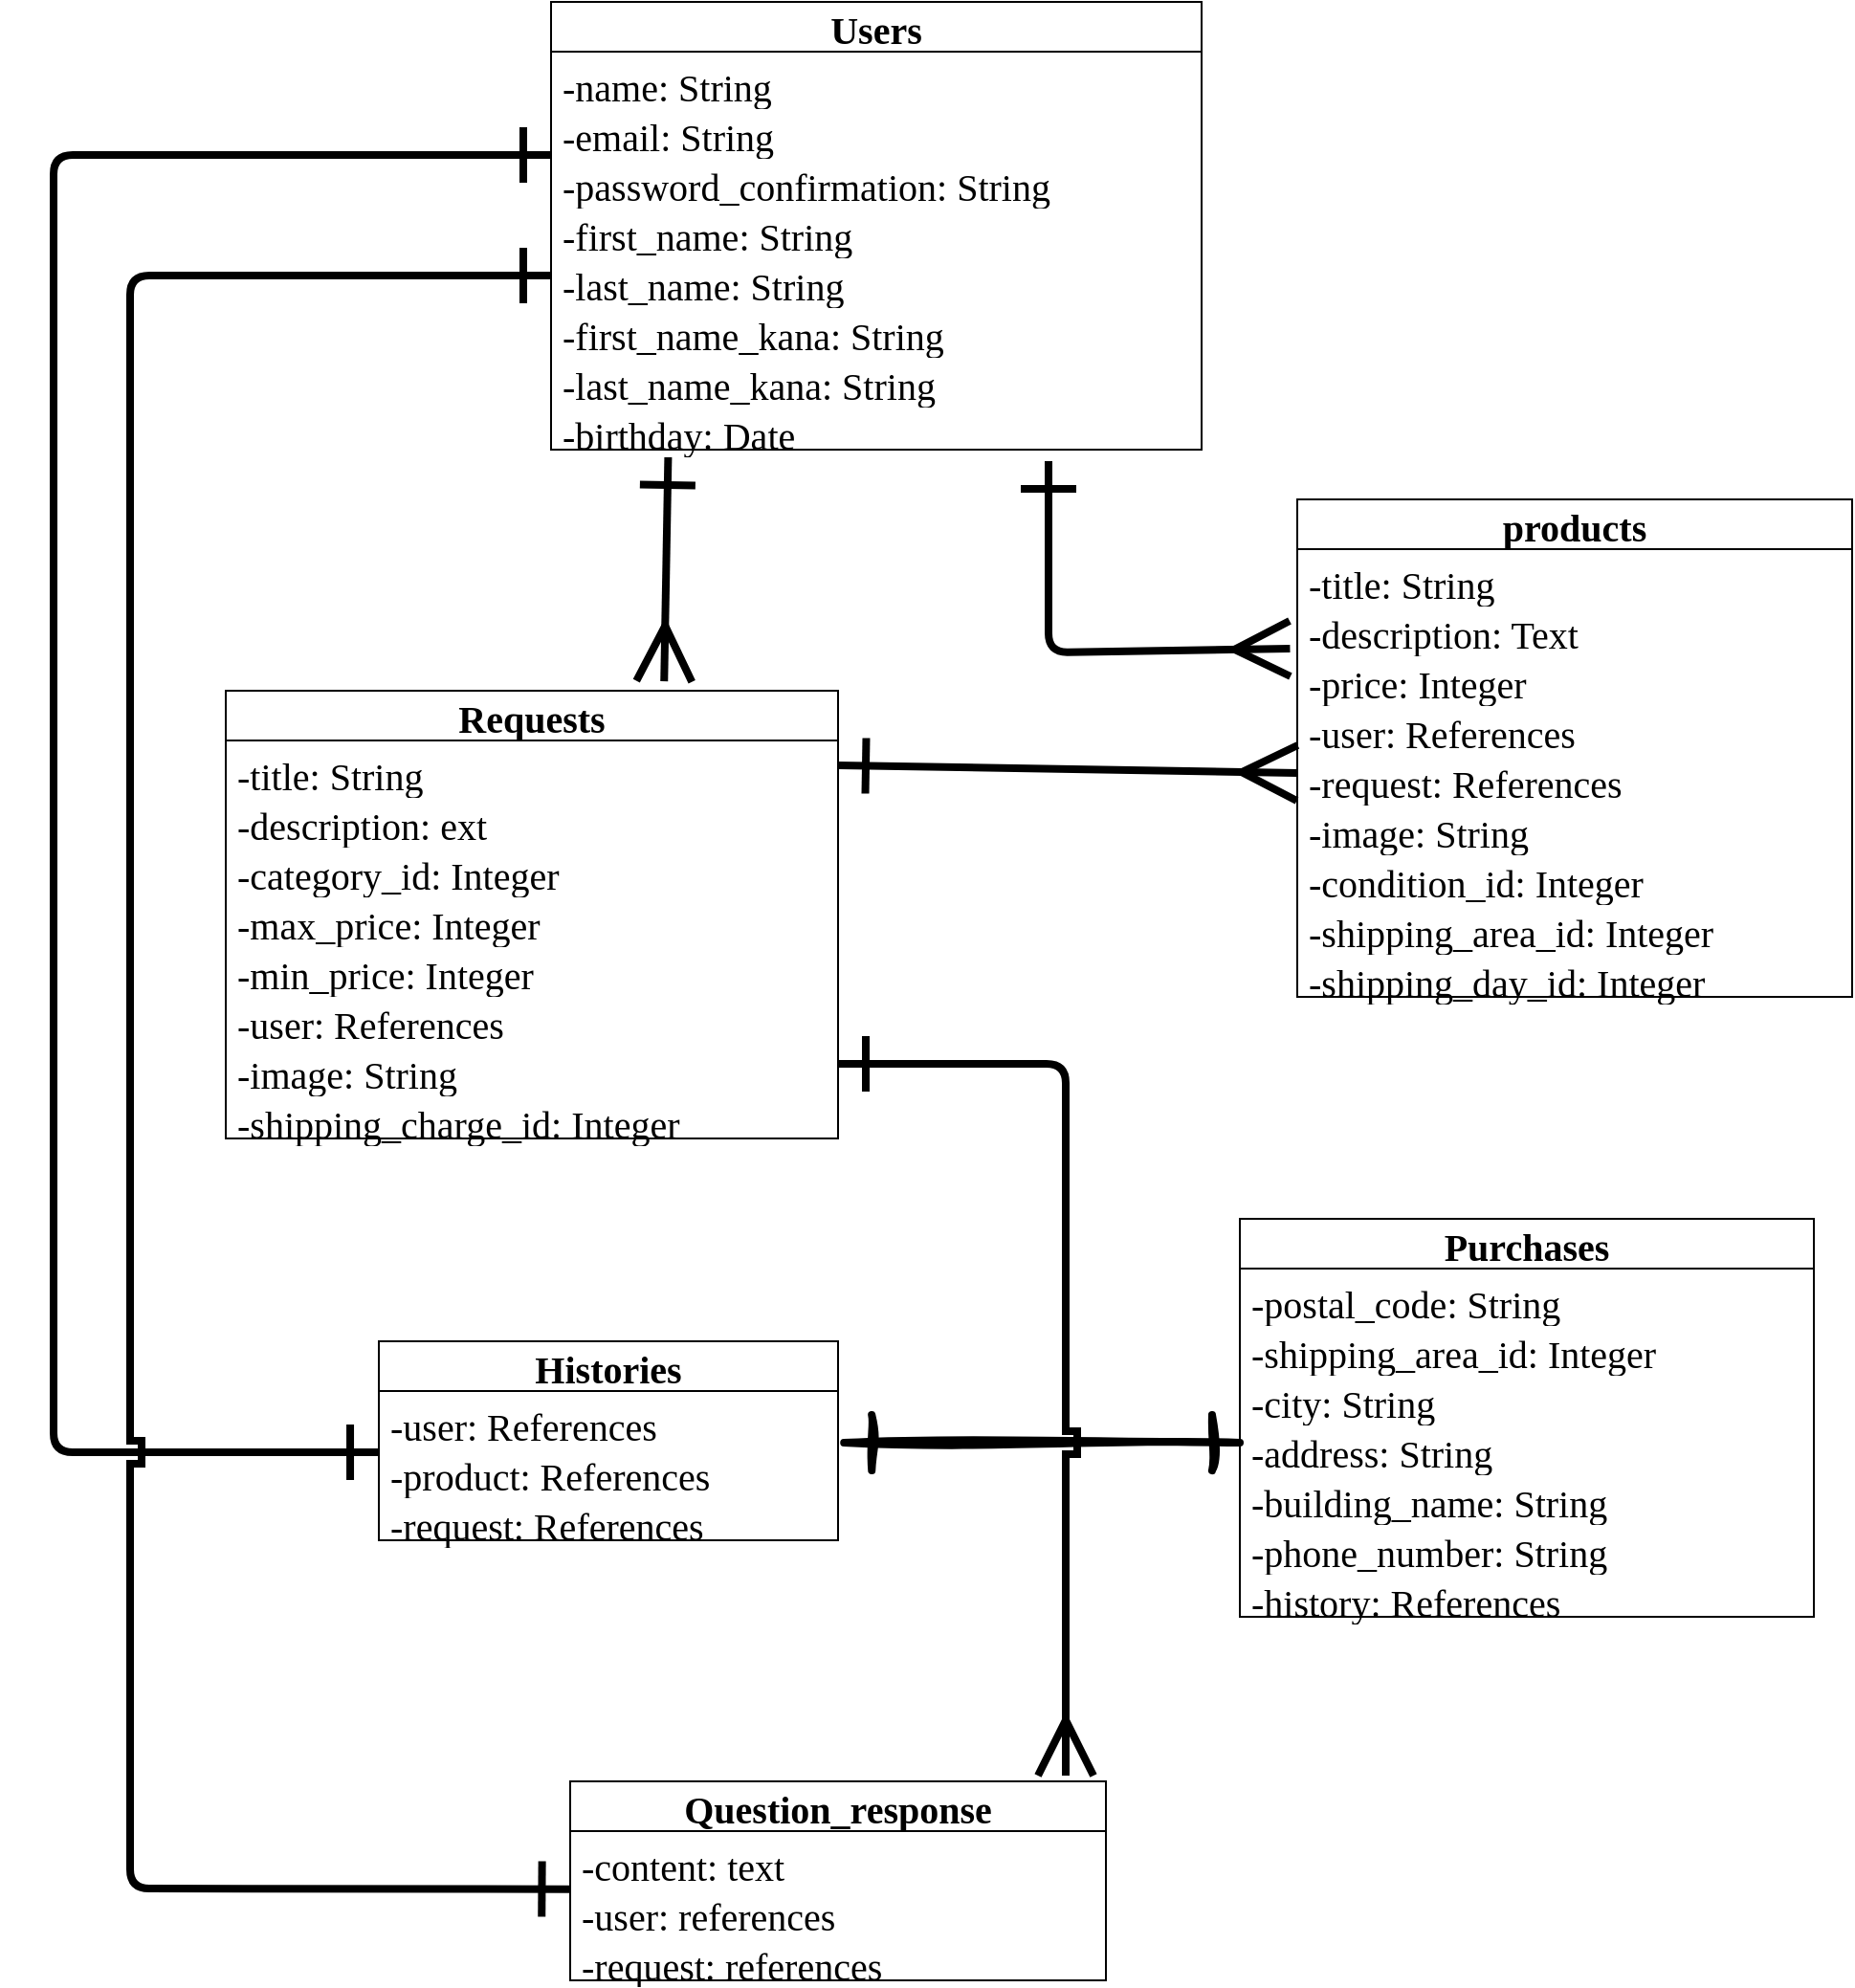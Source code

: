 <mxfile>
    <diagram id="KhmM2DmUSDTM8kPFSJJC" name="ページ1">
        <mxGraphModel dx="2395" dy="962" grid="1" gridSize="10" guides="1" tooltips="1" connect="1" arrows="1" fold="1" page="1" pageScale="1" pageWidth="827" pageHeight="1169" math="0" shadow="0">
            <root>
                <mxCell id="0"/>
                <mxCell id="1" parent="0"/>
                <mxCell id="206" style="edgeStyle=none;hachureGap=4;html=1;fontFamily=Verdana;fontSize=16;strokeWidth=4;startArrow=ERone;startFill=0;endArrow=ERmany;endFill=0;targetPerimeterSpacing=8;sourcePerimeterSpacing=8;jumpStyle=sharp;endSize=24;startSize=24;exitX=0.18;exitY=1.154;exitDx=0;exitDy=0;exitPerimeter=0;entryX=0.716;entryY=-0.021;entryDx=0;entryDy=0;entryPerimeter=0;" edge="1" parent="1" source="170" target="171">
                    <mxGeometry relative="1" as="geometry">
                        <mxPoint x="157" y="395" as="targetPoint"/>
                    </mxGeometry>
                </mxCell>
                <mxCell id="207" style="edgeStyle=none;shape=connector;rounded=1;hachureGap=4;jumpStyle=sharp;html=1;entryX=-0.013;entryY=0;entryDx=0;entryDy=0;labelBackgroundColor=default;strokeColor=default;strokeWidth=4;fontFamily=Verdana;fontSize=16;fontColor=default;startArrow=ERone;startFill=0;endArrow=ERmany;endFill=0;startSize=24;endSize=24;sourcePerimeterSpacing=8;targetPerimeterSpacing=8;entryPerimeter=0;" edge="1" parent="1" target="183">
                    <mxGeometry relative="1" as="geometry">
                        <mxPoint x="360" y="280" as="sourcePoint"/>
                        <Array as="points">
                            <mxPoint x="360" y="380"/>
                        </Array>
                    </mxGeometry>
                </mxCell>
                <mxCell id="208" style="edgeStyle=none;shape=connector;rounded=1;sketch=1;hachureGap=4;jiggle=2;curveFitting=1;jumpStyle=sharp;html=1;entryX=0;entryY=0.5;entryDx=0;entryDy=0;labelBackgroundColor=default;strokeColor=default;strokeWidth=4;fontFamily=Verdana;fontSize=16;fontColor=default;startArrow=ERone;startFill=0;endArrow=ERone;endFill=0;startSize=24;endSize=24;sourcePerimeterSpacing=8;targetPerimeterSpacing=8;exitX=1.013;exitY=0.038;exitDx=0;exitDy=0;exitPerimeter=0;" edge="1" parent="1" source="200" target="194">
                    <mxGeometry relative="1" as="geometry">
                        <Array as="points"/>
                    </mxGeometry>
                </mxCell>
                <mxCell id="209" style="edgeStyle=none;shape=connector;rounded=1;hachureGap=4;jumpStyle=sharp;html=1;entryX=-0.002;entryY=1.231;entryDx=0;entryDy=0;entryPerimeter=0;labelBackgroundColor=default;strokeColor=default;strokeWidth=4;fontFamily=Verdana;fontSize=16;fontColor=default;startArrow=ERone;startFill=0;endArrow=ERone;endFill=0;startSize=24;endSize=24;sourcePerimeterSpacing=8;targetPerimeterSpacing=8;exitX=0;exitY=0.077;exitDx=0;exitDy=0;exitPerimeter=0;" edge="1" parent="1" source="165" target="199">
                    <mxGeometry relative="1" as="geometry">
                        <Array as="points">
                            <mxPoint x="40" y="120"/>
                            <mxPoint x="-160" y="120"/>
                            <mxPoint x="-160" y="470"/>
                            <mxPoint x="-160" y="798"/>
                        </Array>
                    </mxGeometry>
                </mxCell>
                <mxCell id="162" value="Users" style="swimlane;fontStyle=1;childLayout=stackLayout;horizontal=1;startSize=26;horizontalStack=0;resizeParent=1;resizeParentMax=0;resizeLast=0;collapsible=1;marginBottom=0;rounded=0;shadow=0;sketch=0;hachureGap=4;jiggle=2;curveFitting=1;fontFamily=Verdana;fontSize=20;" vertex="1" parent="1">
                    <mxGeometry x="100" y="40" width="340" height="234" as="geometry"/>
                </mxCell>
                <mxCell id="163" value="-name: String" style="text;strokeColor=none;fillColor=none;align=left;verticalAlign=top;spacingLeft=4;spacingRight=4;overflow=hidden;rotatable=0;points=[[0,0.5],[1,0.5]];portConstraint=eastwest;rounded=0;shadow=0;sketch=0;hachureGap=4;jiggle=2;curveFitting=1;fontFamily=Verdana;fontSize=20;" vertex="1" parent="162">
                    <mxGeometry y="26" width="340" height="26" as="geometry"/>
                </mxCell>
                <mxCell id="164" value="-email: String" style="text;strokeColor=none;fillColor=none;align=left;verticalAlign=top;spacingLeft=4;spacingRight=4;overflow=hidden;rotatable=0;points=[[0,0.5],[1,0.5]];portConstraint=eastwest;rounded=0;shadow=0;sketch=0;hachureGap=4;jiggle=2;curveFitting=1;fontFamily=Verdana;fontSize=20;" vertex="1" parent="162">
                    <mxGeometry y="52" width="340" height="26" as="geometry"/>
                </mxCell>
                <mxCell id="165" value="-password_confirmation: String" style="text;strokeColor=none;fillColor=none;align=left;verticalAlign=top;spacingLeft=4;spacingRight=4;overflow=hidden;rotatable=0;points=[[0,0.5],[1,0.5]];portConstraint=eastwest;rounded=0;shadow=0;sketch=0;hachureGap=4;jiggle=2;curveFitting=1;fontFamily=Verdana;fontSize=20;" vertex="1" parent="162">
                    <mxGeometry y="78" width="340" height="26" as="geometry"/>
                </mxCell>
                <mxCell id="166" value="-first_name: String" style="text;strokeColor=none;fillColor=none;align=left;verticalAlign=top;spacingLeft=4;spacingRight=4;overflow=hidden;rotatable=0;points=[[0,0.5],[1,0.5]];portConstraint=eastwest;rounded=0;shadow=0;sketch=0;hachureGap=4;jiggle=2;curveFitting=1;fontFamily=Verdana;fontSize=20;" vertex="1" parent="162">
                    <mxGeometry y="104" width="340" height="26" as="geometry"/>
                </mxCell>
                <mxCell id="167" value="-last_name: String" style="text;strokeColor=none;fillColor=none;align=left;verticalAlign=top;spacingLeft=4;spacingRight=4;overflow=hidden;rotatable=0;points=[[0,0.5],[1,0.5]];portConstraint=eastwest;rounded=0;shadow=0;sketch=0;hachureGap=4;jiggle=2;curveFitting=1;fontFamily=Verdana;fontSize=20;" vertex="1" parent="162">
                    <mxGeometry y="130" width="340" height="26" as="geometry"/>
                </mxCell>
                <mxCell id="168" value="-first_name_kana: String" style="text;strokeColor=none;fillColor=none;align=left;verticalAlign=top;spacingLeft=4;spacingRight=4;overflow=hidden;rotatable=0;points=[[0,0.5],[1,0.5]];portConstraint=eastwest;rounded=0;shadow=0;sketch=0;hachureGap=4;jiggle=2;curveFitting=1;fontFamily=Verdana;fontSize=20;" vertex="1" parent="162">
                    <mxGeometry y="156" width="340" height="26" as="geometry"/>
                </mxCell>
                <mxCell id="169" value="-last_name_kana: String" style="text;strokeColor=none;fillColor=none;align=left;verticalAlign=top;spacingLeft=4;spacingRight=4;overflow=hidden;rotatable=0;points=[[0,0.5],[1,0.5]];portConstraint=eastwest;rounded=0;shadow=0;sketch=0;hachureGap=4;jiggle=2;curveFitting=1;fontFamily=Verdana;fontSize=20;" vertex="1" parent="162">
                    <mxGeometry y="182" width="340" height="26" as="geometry"/>
                </mxCell>
                <mxCell id="170" value="-birthday: Date" style="text;strokeColor=none;fillColor=none;align=left;verticalAlign=top;spacingLeft=4;spacingRight=4;overflow=hidden;rotatable=0;points=[[0,0.5],[1,0.5]];portConstraint=eastwest;rounded=0;shadow=0;sketch=0;hachureGap=4;jiggle=2;curveFitting=1;fontFamily=Verdana;fontSize=20;" vertex="1" parent="162">
                    <mxGeometry y="208" width="340" height="26" as="geometry"/>
                </mxCell>
                <mxCell id="171" value="Requests" style="swimlane;fontStyle=1;childLayout=stackLayout;horizontal=1;startSize=26;horizontalStack=0;resizeParent=1;resizeParentMax=0;resizeLast=0;collapsible=1;marginBottom=0;rounded=0;shadow=0;sketch=0;hachureGap=4;jiggle=2;curveFitting=1;fontFamily=Verdana;fontSize=20;" vertex="1" parent="1">
                    <mxGeometry x="-70" y="400" width="320" height="234" as="geometry"/>
                </mxCell>
                <mxCell id="172" value="-title: String" style="text;strokeColor=none;fillColor=none;align=left;verticalAlign=top;spacingLeft=4;spacingRight=4;overflow=hidden;rotatable=0;points=[[0,0.5],[1,0.5]];portConstraint=eastwest;rounded=0;shadow=0;sketch=0;hachureGap=4;jiggle=2;curveFitting=1;fontFamily=Verdana;fontSize=20;" vertex="1" parent="171">
                    <mxGeometry y="26" width="320" height="26" as="geometry"/>
                </mxCell>
                <mxCell id="173" value="-description: ext" style="text;strokeColor=none;fillColor=none;align=left;verticalAlign=top;spacingLeft=4;spacingRight=4;overflow=hidden;rotatable=0;points=[[0,0.5],[1,0.5]];portConstraint=eastwest;rounded=0;shadow=0;sketch=0;hachureGap=4;jiggle=2;curveFitting=1;fontFamily=Verdana;fontSize=20;" vertex="1" parent="171">
                    <mxGeometry y="52" width="320" height="26" as="geometry"/>
                </mxCell>
                <mxCell id="174" value="-category_id: Integer" style="text;strokeColor=none;fillColor=none;align=left;verticalAlign=top;spacingLeft=4;spacingRight=4;overflow=hidden;rotatable=0;points=[[0,0.5],[1,0.5]];portConstraint=eastwest;rounded=0;shadow=0;sketch=0;hachureGap=4;jiggle=2;curveFitting=1;fontFamily=Verdana;fontSize=20;" vertex="1" parent="171">
                    <mxGeometry y="78" width="320" height="26" as="geometry"/>
                </mxCell>
                <mxCell id="175" value="-max_price: Integer" style="text;strokeColor=none;fillColor=none;align=left;verticalAlign=top;spacingLeft=4;spacingRight=4;overflow=hidden;rotatable=0;points=[[0,0.5],[1,0.5]];portConstraint=eastwest;rounded=0;shadow=0;sketch=0;hachureGap=4;jiggle=2;curveFitting=1;fontFamily=Verdana;fontSize=20;" vertex="1" parent="171">
                    <mxGeometry y="104" width="320" height="26" as="geometry"/>
                </mxCell>
                <mxCell id="176" value="-min_price: Integer" style="text;strokeColor=none;fillColor=none;align=left;verticalAlign=top;spacingLeft=4;spacingRight=4;overflow=hidden;rotatable=0;points=[[0,0.5],[1,0.5]];portConstraint=eastwest;rounded=0;shadow=0;sketch=0;hachureGap=4;jiggle=2;curveFitting=1;fontFamily=Verdana;fontSize=20;" vertex="1" parent="171">
                    <mxGeometry y="130" width="320" height="26" as="geometry"/>
                </mxCell>
                <mxCell id="177" value="-user: References" style="text;strokeColor=none;fillColor=none;align=left;verticalAlign=top;spacingLeft=4;spacingRight=4;overflow=hidden;rotatable=0;points=[[0,0.5],[1,0.5]];portConstraint=eastwest;rounded=0;shadow=0;sketch=0;hachureGap=4;jiggle=2;curveFitting=1;fontFamily=Verdana;fontSize=20;" vertex="1" parent="171">
                    <mxGeometry y="156" width="320" height="26" as="geometry"/>
                </mxCell>
                <mxCell id="178" value="-image: String" style="text;strokeColor=none;fillColor=none;align=left;verticalAlign=top;spacingLeft=4;spacingRight=4;overflow=hidden;rotatable=0;points=[[0,0.5],[1,0.5]];portConstraint=eastwest;rounded=0;shadow=0;sketch=0;hachureGap=4;jiggle=2;curveFitting=1;fontFamily=Verdana;fontSize=20;" vertex="1" parent="171">
                    <mxGeometry y="182" width="320" height="26" as="geometry"/>
                </mxCell>
                <mxCell id="179" value="-shipping_charge_id: Integer" style="text;strokeColor=none;fillColor=none;align=left;verticalAlign=top;spacingLeft=4;spacingRight=4;overflow=hidden;rotatable=0;points=[[0,0.5],[1,0.5]];portConstraint=eastwest;rounded=0;shadow=0;sketch=0;hachureGap=4;jiggle=2;curveFitting=1;fontFamily=Verdana;fontSize=20;" vertex="1" parent="171">
                    <mxGeometry y="208" width="320" height="26" as="geometry"/>
                </mxCell>
                <mxCell id="180" value="products" style="swimlane;fontStyle=1;childLayout=stackLayout;horizontal=1;startSize=26;horizontalStack=0;resizeParent=1;resizeParentMax=0;resizeLast=0;collapsible=1;marginBottom=0;rounded=0;shadow=0;sketch=0;hachureGap=4;jiggle=2;curveFitting=1;fontFamily=Verdana;fontSize=20;" vertex="1" parent="1">
                    <mxGeometry x="490" y="300" width="290" height="260" as="geometry"/>
                </mxCell>
                <mxCell id="181" value="-title: String" style="text;strokeColor=none;fillColor=none;align=left;verticalAlign=top;spacingLeft=4;spacingRight=4;overflow=hidden;rotatable=0;points=[[0,0.5],[1,0.5]];portConstraint=eastwest;rounded=0;shadow=0;sketch=0;hachureGap=4;jiggle=2;curveFitting=1;fontFamily=Verdana;fontSize=20;" vertex="1" parent="180">
                    <mxGeometry y="26" width="290" height="26" as="geometry"/>
                </mxCell>
                <mxCell id="182" value="-description: Text" style="text;strokeColor=none;fillColor=none;align=left;verticalAlign=top;spacingLeft=4;spacingRight=4;overflow=hidden;rotatable=0;points=[[0,0.5],[1,0.5]];portConstraint=eastwest;rounded=0;shadow=0;sketch=0;hachureGap=4;jiggle=2;curveFitting=1;fontFamily=Verdana;fontSize=20;" vertex="1" parent="180">
                    <mxGeometry y="52" width="290" height="26" as="geometry"/>
                </mxCell>
                <mxCell id="183" value="-price: Integer" style="text;strokeColor=none;fillColor=none;align=left;verticalAlign=top;spacingLeft=4;spacingRight=4;overflow=hidden;rotatable=0;points=[[0,0.5],[1,0.5]];portConstraint=eastwest;rounded=0;shadow=0;sketch=0;hachureGap=4;jiggle=2;curveFitting=1;fontFamily=Verdana;fontSize=20;" vertex="1" parent="180">
                    <mxGeometry y="78" width="290" height="26" as="geometry"/>
                </mxCell>
                <mxCell id="184" value="-user: References" style="text;strokeColor=none;fillColor=none;align=left;verticalAlign=top;spacingLeft=4;spacingRight=4;overflow=hidden;rotatable=0;points=[[0,0.5],[1,0.5]];portConstraint=eastwest;rounded=0;shadow=0;sketch=0;hachureGap=4;jiggle=2;curveFitting=1;fontFamily=Verdana;fontSize=20;" vertex="1" parent="180">
                    <mxGeometry y="104" width="290" height="26" as="geometry"/>
                </mxCell>
                <mxCell id="185" value="-request: References" style="text;strokeColor=none;fillColor=none;align=left;verticalAlign=top;spacingLeft=4;spacingRight=4;overflow=hidden;rotatable=0;points=[[0,0.5],[1,0.5]];portConstraint=eastwest;rounded=0;shadow=0;sketch=0;hachureGap=4;jiggle=2;curveFitting=1;fontFamily=Verdana;fontSize=20;" vertex="1" parent="180">
                    <mxGeometry y="130" width="290" height="26" as="geometry"/>
                </mxCell>
                <mxCell id="186" value="-image: String" style="text;strokeColor=none;fillColor=none;align=left;verticalAlign=top;spacingLeft=4;spacingRight=4;overflow=hidden;rotatable=0;points=[[0,0.5],[1,0.5]];portConstraint=eastwest;rounded=0;shadow=0;sketch=0;hachureGap=4;jiggle=2;curveFitting=1;fontFamily=Verdana;fontSize=20;" vertex="1" parent="180">
                    <mxGeometry y="156" width="290" height="26" as="geometry"/>
                </mxCell>
                <mxCell id="187" value="-condition_id: Integer" style="text;strokeColor=none;fillColor=none;align=left;verticalAlign=top;spacingLeft=4;spacingRight=4;overflow=hidden;rotatable=0;points=[[0,0.5],[1,0.5]];portConstraint=eastwest;rounded=0;shadow=0;sketch=0;hachureGap=4;jiggle=2;curveFitting=1;fontFamily=Verdana;fontSize=20;" vertex="1" parent="180">
                    <mxGeometry y="182" width="290" height="26" as="geometry"/>
                </mxCell>
                <mxCell id="188" value="-shipping_area_id: Integer" style="text;strokeColor=none;fillColor=none;align=left;verticalAlign=top;spacingLeft=4;spacingRight=4;overflow=hidden;rotatable=0;points=[[0,0.5],[1,0.5]];portConstraint=eastwest;rounded=0;shadow=0;sketch=0;hachureGap=4;jiggle=2;curveFitting=1;fontFamily=Verdana;fontSize=20;" vertex="1" parent="180">
                    <mxGeometry y="208" width="290" height="26" as="geometry"/>
                </mxCell>
                <mxCell id="189" value="-shipping_day_id: Integer" style="text;strokeColor=none;fillColor=none;align=left;verticalAlign=top;spacingLeft=4;spacingRight=4;overflow=hidden;rotatable=0;points=[[0,0.5],[1,0.5]];portConstraint=eastwest;rounded=0;shadow=0;sketch=0;hachureGap=4;jiggle=2;curveFitting=1;fontFamily=Verdana;fontSize=20;" vertex="1" parent="180">
                    <mxGeometry y="234" width="290" height="26" as="geometry"/>
                </mxCell>
                <mxCell id="190" value="Purchases" style="swimlane;fontStyle=1;childLayout=stackLayout;horizontal=1;startSize=26;horizontalStack=0;resizeParent=1;resizeParentMax=0;resizeLast=0;collapsible=1;marginBottom=0;rounded=0;shadow=0;sketch=0;hachureGap=4;jiggle=2;curveFitting=1;fontFamily=Verdana;fontSize=20;" vertex="1" parent="1">
                    <mxGeometry x="460" y="676" width="300" height="208" as="geometry"/>
                </mxCell>
                <mxCell id="191" value="-postal_code: String" style="text;strokeColor=none;fillColor=none;align=left;verticalAlign=top;spacingLeft=4;spacingRight=4;overflow=hidden;rotatable=0;points=[[0,0.5],[1,0.5]];portConstraint=eastwest;rounded=0;shadow=0;sketch=0;hachureGap=4;jiggle=2;curveFitting=1;fontFamily=Verdana;fontSize=20;" vertex="1" parent="190">
                    <mxGeometry y="26" width="300" height="26" as="geometry"/>
                </mxCell>
                <mxCell id="192" value="-shipping_area_id: Integer" style="text;strokeColor=none;fillColor=none;align=left;verticalAlign=top;spacingLeft=4;spacingRight=4;overflow=hidden;rotatable=0;points=[[0,0.5],[1,0.5]];portConstraint=eastwest;rounded=0;shadow=0;sketch=0;hachureGap=4;jiggle=2;curveFitting=1;fontFamily=Verdana;fontSize=20;" vertex="1" parent="190">
                    <mxGeometry y="52" width="300" height="26" as="geometry"/>
                </mxCell>
                <mxCell id="193" value="-city: String" style="text;strokeColor=none;fillColor=none;align=left;verticalAlign=top;spacingLeft=4;spacingRight=4;overflow=hidden;rotatable=0;points=[[0,0.5],[1,0.5]];portConstraint=eastwest;rounded=0;shadow=0;sketch=0;hachureGap=4;jiggle=2;curveFitting=1;fontFamily=Verdana;fontSize=20;" vertex="1" parent="190">
                    <mxGeometry y="78" width="300" height="26" as="geometry"/>
                </mxCell>
                <mxCell id="194" value="-address: String" style="text;strokeColor=none;fillColor=none;align=left;verticalAlign=top;spacingLeft=4;spacingRight=4;overflow=hidden;rotatable=0;points=[[0,0.5],[1,0.5]];portConstraint=eastwest;rounded=0;shadow=0;sketch=0;hachureGap=4;jiggle=2;curveFitting=1;fontFamily=Verdana;fontSize=20;" vertex="1" parent="190">
                    <mxGeometry y="104" width="300" height="26" as="geometry"/>
                </mxCell>
                <mxCell id="195" value="-building_name: String" style="text;strokeColor=none;fillColor=none;align=left;verticalAlign=top;spacingLeft=4;spacingRight=4;overflow=hidden;rotatable=0;points=[[0,0.5],[1,0.5]];portConstraint=eastwest;rounded=0;shadow=0;sketch=0;hachureGap=4;jiggle=2;curveFitting=1;fontFamily=Verdana;fontSize=20;" vertex="1" parent="190">
                    <mxGeometry y="130" width="300" height="26" as="geometry"/>
                </mxCell>
                <mxCell id="196" value="-phone_number: String" style="text;strokeColor=none;fillColor=none;align=left;verticalAlign=top;spacingLeft=4;spacingRight=4;overflow=hidden;rotatable=0;points=[[0,0.5],[1,0.5]];portConstraint=eastwest;rounded=0;shadow=0;sketch=0;hachureGap=4;jiggle=2;curveFitting=1;fontFamily=Verdana;fontSize=20;" vertex="1" parent="190">
                    <mxGeometry y="156" width="300" height="26" as="geometry"/>
                </mxCell>
                <mxCell id="197" value="-history: References" style="text;strokeColor=none;fillColor=none;align=left;verticalAlign=top;spacingLeft=4;spacingRight=4;overflow=hidden;rotatable=0;points=[[0,0.5],[1,0.5]];portConstraint=eastwest;rounded=0;shadow=0;sketch=0;hachureGap=4;jiggle=2;curveFitting=1;fontFamily=Verdana;fontSize=20;" vertex="1" parent="190">
                    <mxGeometry y="182" width="300" height="26" as="geometry"/>
                </mxCell>
                <mxCell id="198" value="Histories" style="swimlane;fontStyle=1;childLayout=stackLayout;horizontal=1;startSize=26;horizontalStack=0;resizeParent=1;resizeParentMax=0;resizeLast=0;collapsible=1;marginBottom=0;rounded=0;shadow=0;sketch=0;hachureGap=4;jiggle=2;curveFitting=1;fontFamily=Verdana;fontSize=20;" vertex="1" parent="1">
                    <mxGeometry x="10" y="740" width="240" height="104" as="geometry"/>
                </mxCell>
                <mxCell id="199" value="-user: References" style="text;strokeColor=none;fillColor=none;align=left;verticalAlign=top;spacingLeft=4;spacingRight=4;overflow=hidden;rotatable=0;points=[[0,0.5],[1,0.5]];portConstraint=eastwest;rounded=0;shadow=0;sketch=0;hachureGap=4;jiggle=2;curveFitting=1;fontFamily=Verdana;fontSize=20;" vertex="1" parent="198">
                    <mxGeometry y="26" width="240" height="26" as="geometry"/>
                </mxCell>
                <mxCell id="200" value="-product: References" style="text;strokeColor=none;fillColor=none;align=left;verticalAlign=top;spacingLeft=4;spacingRight=4;overflow=hidden;rotatable=0;points=[[0,0.5],[1,0.5]];portConstraint=eastwest;rounded=0;shadow=0;sketch=0;hachureGap=4;jiggle=2;curveFitting=1;fontFamily=Verdana;fontSize=20;" vertex="1" parent="198">
                    <mxGeometry y="52" width="240" height="26" as="geometry"/>
                </mxCell>
                <mxCell id="201" value="-request: References" style="text;strokeColor=none;fillColor=none;align=left;verticalAlign=top;spacingLeft=4;spacingRight=4;overflow=hidden;rotatable=0;points=[[0,0.5],[1,0.5]];portConstraint=eastwest;rounded=0;shadow=0;sketch=0;hachureGap=4;jiggle=2;curveFitting=1;fontFamily=Verdana;fontSize=20;" vertex="1" parent="198">
                    <mxGeometry y="78" width="240" height="26" as="geometry"/>
                </mxCell>
                <mxCell id="202" value="Question_response" style="swimlane;fontStyle=1;childLayout=stackLayout;horizontal=1;startSize=26;horizontalStack=0;resizeParent=1;resizeParentMax=0;resizeLast=0;collapsible=1;marginBottom=0;rounded=0;shadow=0;sketch=0;hachureGap=4;jiggle=2;curveFitting=1;fontFamily=Verdana;fontSize=20;" vertex="1" parent="1">
                    <mxGeometry x="110" y="970" width="280" height="104" as="geometry"/>
                </mxCell>
                <mxCell id="203" value="-content: text" style="text;strokeColor=none;fillColor=none;align=left;verticalAlign=top;spacingLeft=4;spacingRight=4;overflow=hidden;rotatable=0;points=[[0,0.5],[1,0.5]];portConstraint=eastwest;rounded=0;shadow=0;sketch=0;hachureGap=4;jiggle=2;curveFitting=1;fontFamily=Verdana;fontSize=20;" vertex="1" parent="202">
                    <mxGeometry y="26" width="280" height="26" as="geometry"/>
                </mxCell>
                <mxCell id="204" value="-user: references" style="text;strokeColor=none;fillColor=none;align=left;verticalAlign=top;spacingLeft=4;spacingRight=4;overflow=hidden;rotatable=0;points=[[0,0.5],[1,0.5]];portConstraint=eastwest;rounded=0;shadow=0;sketch=0;hachureGap=4;jiggle=2;curveFitting=1;fontFamily=Verdana;fontSize=20;" vertex="1" parent="202">
                    <mxGeometry y="52" width="280" height="26" as="geometry"/>
                </mxCell>
                <mxCell id="205" value="-request: references" style="text;strokeColor=none;fillColor=none;align=left;verticalAlign=top;spacingLeft=4;spacingRight=4;overflow=hidden;rotatable=0;points=[[0,0.5],[1,0.5]];portConstraint=eastwest;rounded=0;shadow=0;sketch=0;hachureGap=4;jiggle=2;curveFitting=1;fontFamily=Verdana;fontSize=20;" vertex="1" parent="202">
                    <mxGeometry y="78" width="280" height="26" as="geometry"/>
                </mxCell>
                <mxCell id="210" style="edgeStyle=none;shape=connector;rounded=1;hachureGap=4;jumpStyle=sharp;html=1;exitX=0;exitY=0.5;exitDx=0;exitDy=0;labelBackgroundColor=default;strokeColor=default;strokeWidth=4;fontFamily=Verdana;fontSize=16;fontColor=default;startArrow=ERone;startFill=0;endArrow=ERone;endFill=0;startSize=24;endSize=24;sourcePerimeterSpacing=8;targetPerimeterSpacing=8;entryX=-0.001;entryY=1.167;entryDx=0;entryDy=0;entryPerimeter=0;" edge="1" parent="1" source="167" target="203">
                    <mxGeometry relative="1" as="geometry">
                        <mxPoint x="100" y="1020" as="targetPoint"/>
                        <Array as="points">
                            <mxPoint x="60" y="183"/>
                            <mxPoint x="-120" y="183"/>
                            <mxPoint x="-120" y="570"/>
                            <mxPoint x="-120" y="1026"/>
                            <mxPoint x="60" y="1026"/>
                        </Array>
                    </mxGeometry>
                </mxCell>
                <mxCell id="211" style="edgeStyle=none;shape=connector;rounded=1;hachureGap=4;jumpStyle=sharp;html=1;entryX=0;entryY=0.5;entryDx=0;entryDy=0;labelBackgroundColor=default;strokeColor=default;strokeWidth=4;fontFamily=Verdana;fontSize=16;fontColor=default;startArrow=ERone;startFill=0;endArrow=ERmany;endFill=0;startSize=24;endSize=24;sourcePerimeterSpacing=8;targetPerimeterSpacing=8;exitX=1;exitY=0.5;exitDx=0;exitDy=0;" edge="1" parent="1" source="172" target="185">
                    <mxGeometry relative="1" as="geometry">
                        <mxPoint x="280" y="435" as="sourcePoint"/>
                    </mxGeometry>
                </mxCell>
                <mxCell id="212" style="edgeStyle=none;shape=connector;rounded=1;hachureGap=4;jumpStyle=sharp;html=1;entryX=0.925;entryY=-0.029;entryDx=0;entryDy=0;entryPerimeter=0;labelBackgroundColor=default;strokeColor=default;strokeWidth=4;fontFamily=Verdana;fontSize=16;fontColor=default;startArrow=ERone;startFill=0;endArrow=ERmany;endFill=0;startSize=24;endSize=24;sourcePerimeterSpacing=8;targetPerimeterSpacing=8;exitX=1;exitY=0.5;exitDx=0;exitDy=0;" edge="1" parent="1" source="178" target="202">
                    <mxGeometry relative="1" as="geometry">
                        <Array as="points">
                            <mxPoint x="369" y="595"/>
                        </Array>
                    </mxGeometry>
                </mxCell>
            </root>
        </mxGraphModel>
    </diagram>
</mxfile>